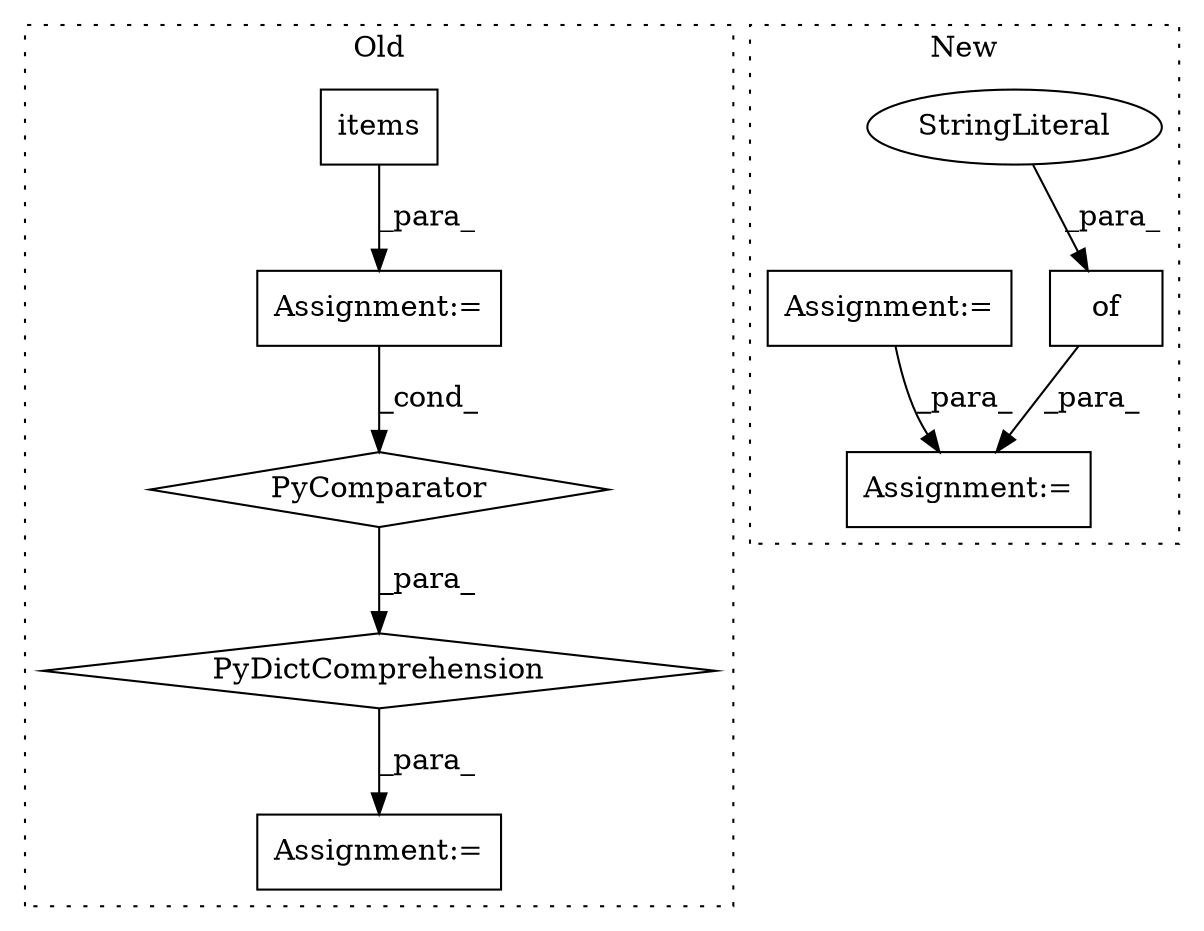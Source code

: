 digraph G {
subgraph cluster0 {
1 [label="items" a="32" s="3081" l="7" shape="box"];
3 [label="Assignment:=" a="7" s="3064" l="41" shape="box"];
5 [label="PyComparator" a="113" s="3064" l="41" shape="diamond"];
6 [label="Assignment:=" a="7" s="3389" l="1" shape="box"];
7 [label="PyDictComprehension" a="110" s="2984" l="129" shape="diamond"];
label = "Old";
style="dotted";
}
subgraph cluster1 {
2 [label="of" a="32" s="3603,3627" l="3,1" shape="box"];
4 [label="Assignment:=" a="7" s="3546" l="1" shape="box"];
8 [label="StringLiteral" a="45" s="3606" l="11" shape="ellipse"];
9 [label="Assignment:=" a="7" s="3199" l="1" shape="box"];
label = "New";
style="dotted";
}
1 -> 3 [label="_para_"];
2 -> 4 [label="_para_"];
3 -> 5 [label="_cond_"];
5 -> 7 [label="_para_"];
7 -> 6 [label="_para_"];
8 -> 2 [label="_para_"];
9 -> 4 [label="_para_"];
}